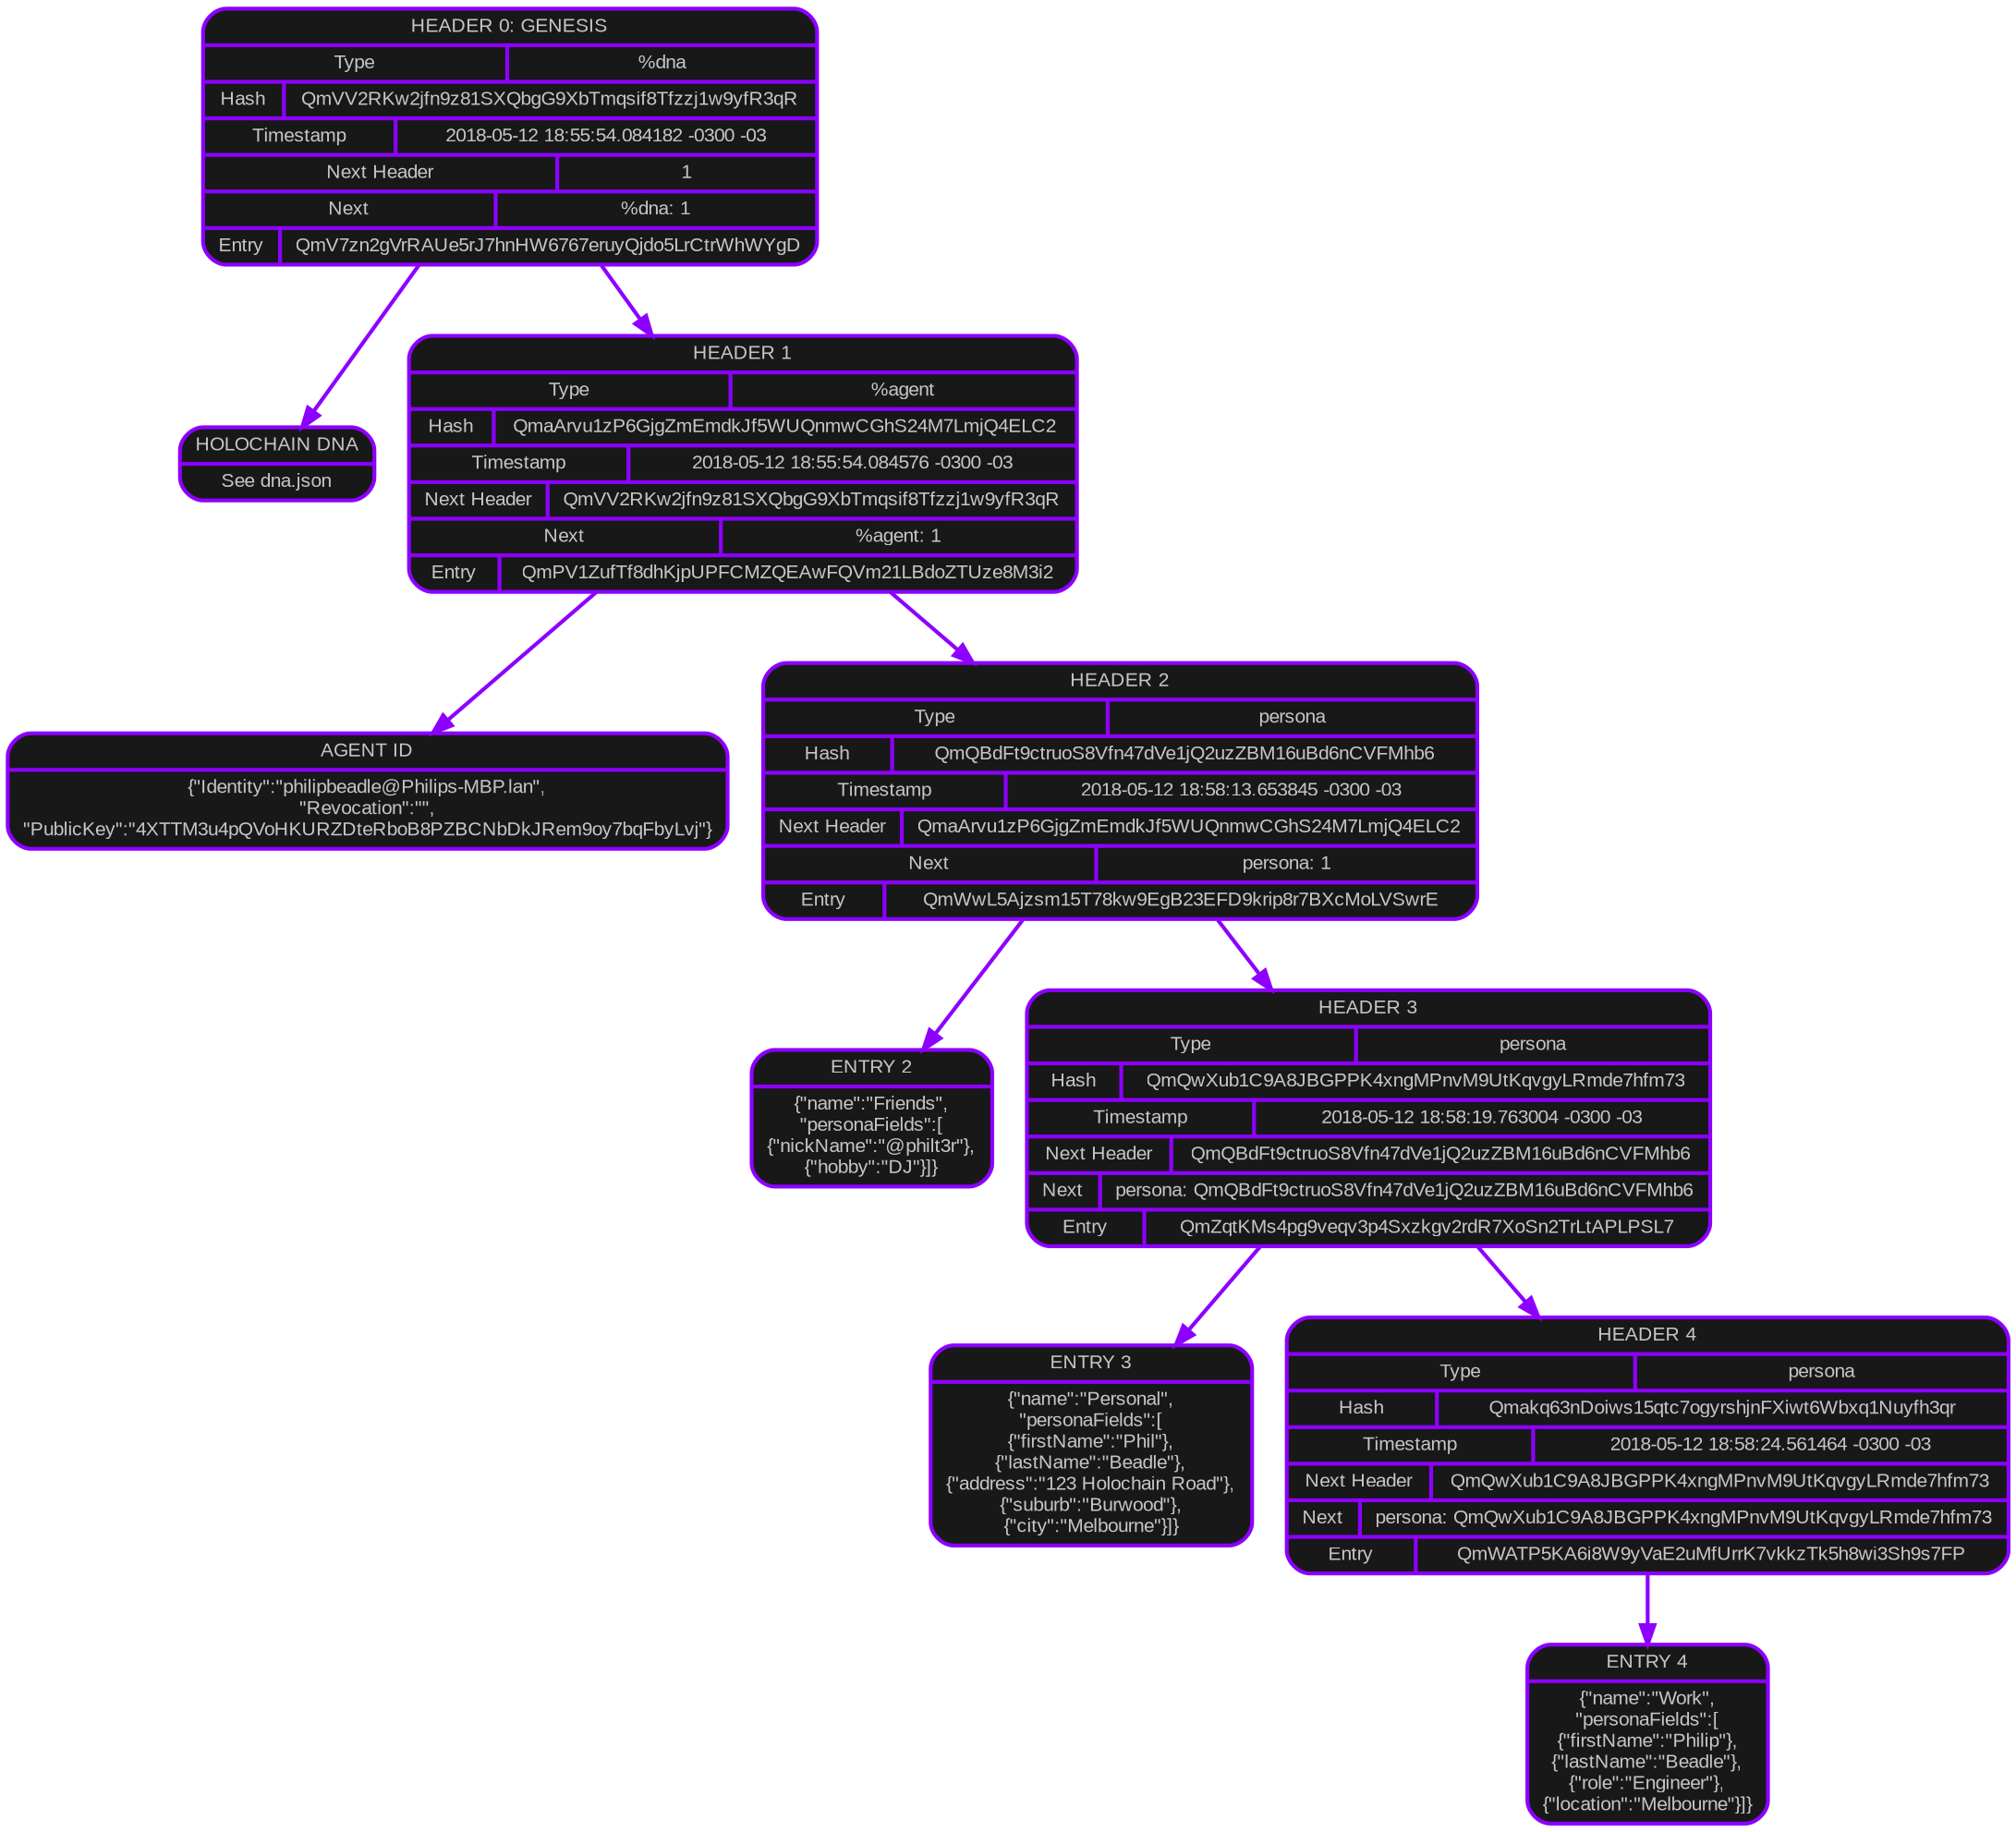 digraph chain {
graph [splines=line];
node [shape=record fontname="Arial",fontsize="10",style="rounded, filled",penwidth=2,fontcolor="#c5c5c5",color="#8d00ff",fillcolor="#181818"];
edge [penwidth=2, color="#8d00ff"];
header0 [label=<{HEADER 0: GENESIS|
{Type|%dna}|
{Hash|QmVV2RKw2jfn9z81SXQbgG9XbTmqsif8Tfzzj1w9yfR3qR}|
{Timestamp|2018-05-12 18:55:54.084182 -0300 -03}|
{Next Header|1}|
{Next|%dna: 1}|
{Entry|QmV7zn2gVrRAUe5rJ7hnHW6767eruyQjdo5LrCtrWhWYgD}
}>];
content0 [label=<{HOLOCHAIN DNA|See dna.json}>];
header0->content0;
header0->header1;
header1 [label=<{HEADER 1|
{Type|%agent}|
{Hash|QmaArvu1zP6GjgZmEmdkJf5WUQnmwCGhS24M7LmjQ4ELC2}|
{Timestamp|2018-05-12 18:55:54.084576 -0300 -03}|
{Next Header|QmVV2RKw2jfn9z81SXQbgG9XbTmqsif8Tfzzj1w9yfR3qR}|
{Next|%agent: 1}|
{Entry|QmPV1ZufTf8dhKjpUPFCMZQEAwFQVm21LBdoZTUze8M3i2}
}>];
content1 [label=<{AGENT ID|\{"Identity":"philipbeadle@Philips-MBP.lan",<br/>"Revocation":"",<br/>"PublicKey":"4XTTM3u4pQVoHKURZDteRboB8PZBCNbDkJRem9oy7bqFbyLvj"\}}>];
header1->content1;
header1->header2;
header2 [label=<{HEADER 2|
{Type|persona}|
{Hash|QmQBdFt9ctruoS8Vfn47dVe1jQ2uzZBM16uBd6nCVFMhb6}|
{Timestamp|2018-05-12 18:58:13.653845 -0300 -03}|
{Next Header|QmaArvu1zP6GjgZmEmdkJf5WUQnmwCGhS24M7LmjQ4ELC2}|
{Next|persona: 1}|
{Entry|QmWwL5Ajzsm15T78kw9EgB23EFD9krip8r7BXcMoLVSwrE}
}>];
content2 [label=<{ENTRY 2|\{"name":"Friends",<br/>"personaFields":[<br/>\{"nickName":"@philt3r"\},<br/>\{"hobby":"DJ"\}]\}}>];
header2->content2;
header2->header3;
header3 [label=<{HEADER 3|
{Type|persona}|
{Hash|QmQwXub1C9A8JBGPPK4xngMPnvM9UtKqvgyLRmde7hfm73}|
{Timestamp|2018-05-12 18:58:19.763004 -0300 -03}|
{Next Header|QmQBdFt9ctruoS8Vfn47dVe1jQ2uzZBM16uBd6nCVFMhb6}|
{Next|persona: QmQBdFt9ctruoS8Vfn47dVe1jQ2uzZBM16uBd6nCVFMhb6}|
{Entry|QmZqtKMs4pg9veqv3p4Sxzkgv2rdR7XoSn2TrLtAPLPSL7}
}>];
content3 [label=<{ENTRY 3|\{"name":"Personal",<br/>"personaFields":[<br/>\{"firstName":"Phil"\},<br/>\{"lastName":"Beadle"\},<br/>\{"address":"123 Holochain Road"\},<br/>\{"suburb":"Burwood"\},<br/>\{"city":"Melbourne"\}]\}}>];
header3->content3;
header3->header4;
header4 [label=<{HEADER 4|
{Type|persona}|
{Hash|Qmakq63nDoiws15qtc7ogyrshjnFXiwt6Wbxq1Nuyfh3qr}|
{Timestamp|2018-05-12 18:58:24.561464 -0300 -03}|
{Next Header|QmQwXub1C9A8JBGPPK4xngMPnvM9UtKqvgyLRmde7hfm73}|
{Next|persona: QmQwXub1C9A8JBGPPK4xngMPnvM9UtKqvgyLRmde7hfm73}|
{Entry|QmWATP5KA6i8W9yVaE2uMfUrrK7vkkzTk5h8wi3Sh9s7FP}
}>];
content4 [label=<{ENTRY 4|\{"name":"Work",<br/>"personaFields":[<br/>\{"firstName":"Philip"\},<br/>\{"lastName":"Beadle"\},<br/>\{"role":"Engineer"\},<br/>\{"location":"Melbourne"\}]\}}>];
header4->content4;
}
